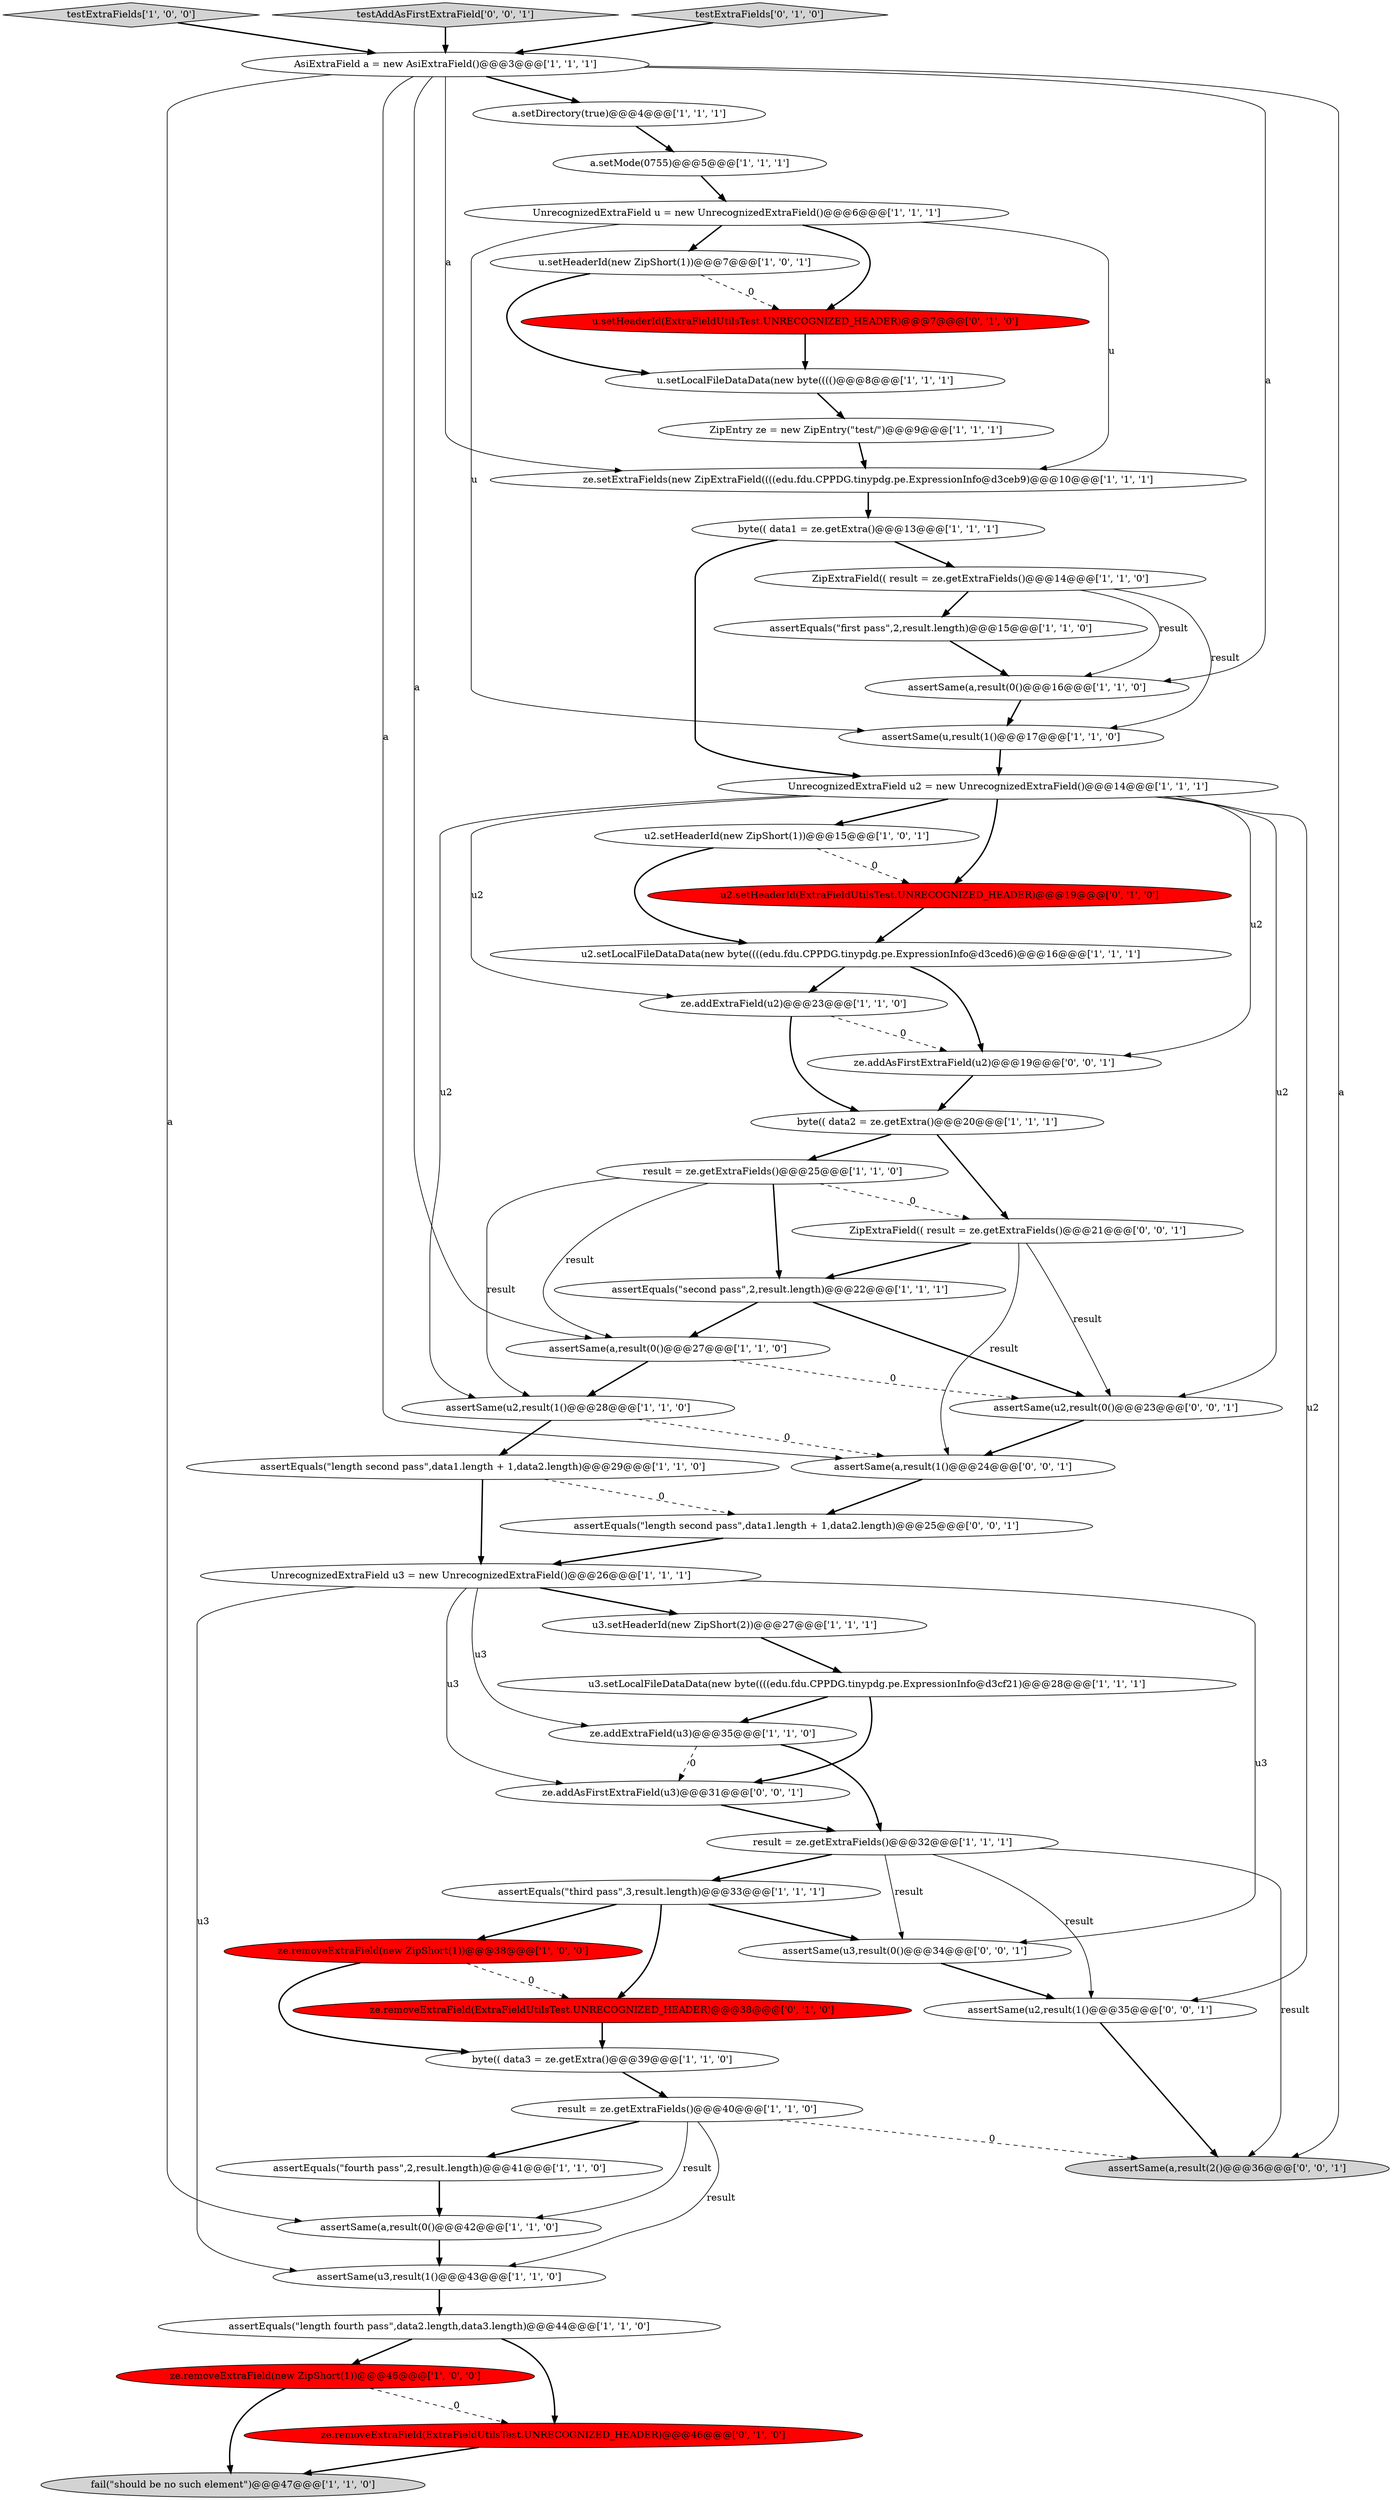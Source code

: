 digraph {
5 [style = filled, label = "byte(( data1 = ze.getExtra()@@@13@@@['1', '1', '1']", fillcolor = white, shape = ellipse image = "AAA0AAABBB1BBB"];
24 [style = filled, label = "ZipEntry ze = new ZipEntry(\"test/\")@@@9@@@['1', '1', '1']", fillcolor = white, shape = ellipse image = "AAA0AAABBB1BBB"];
53 [style = filled, label = "assertSame(u3,result(0()@@@34@@@['0', '0', '1']", fillcolor = white, shape = ellipse image = "AAA0AAABBB3BBB"];
33 [style = filled, label = "ze.setExtraFields(new ZipExtraField((((edu.fdu.CPPDG.tinypdg.pe.ExpressionInfo@d3ceb9)@@@10@@@['1', '1', '1']", fillcolor = white, shape = ellipse image = "AAA0AAABBB1BBB"];
52 [style = filled, label = "ze.addAsFirstExtraField(u3)@@@31@@@['0', '0', '1']", fillcolor = white, shape = ellipse image = "AAA0AAABBB3BBB"];
36 [style = filled, label = "assertEquals(\"third pass\",3,result.length)@@@33@@@['1', '1', '1']", fillcolor = white, shape = ellipse image = "AAA0AAABBB1BBB"];
32 [style = filled, label = "testExtraFields['1', '0', '0']", fillcolor = lightgray, shape = diamond image = "AAA0AAABBB1BBB"];
49 [style = filled, label = "testAddAsFirstExtraField['0', '0', '1']", fillcolor = lightgray, shape = diamond image = "AAA0AAABBB3BBB"];
40 [style = filled, label = "u.setHeaderId(ExtraFieldUtilsTest.UNRECOGNIZED_HEADER)@@@7@@@['0', '1', '0']", fillcolor = red, shape = ellipse image = "AAA1AAABBB2BBB"];
15 [style = filled, label = "UnrecognizedExtraField u2 = new UnrecognizedExtraField()@@@14@@@['1', '1', '1']", fillcolor = white, shape = ellipse image = "AAA0AAABBB1BBB"];
38 [style = filled, label = "result = ze.getExtraFields()@@@40@@@['1', '1', '0']", fillcolor = white, shape = ellipse image = "AAA0AAABBB1BBB"];
1 [style = filled, label = "assertSame(a,result(0()@@@42@@@['1', '1', '0']", fillcolor = white, shape = ellipse image = "AAA0AAABBB1BBB"];
18 [style = filled, label = "assertEquals(\"fourth pass\",2,result.length)@@@41@@@['1', '1', '0']", fillcolor = white, shape = ellipse image = "AAA0AAABBB1BBB"];
10 [style = filled, label = "result = ze.getExtraFields()@@@25@@@['1', '1', '0']", fillcolor = white, shape = ellipse image = "AAA0AAABBB1BBB"];
27 [style = filled, label = "ze.addExtraField(u2)@@@23@@@['1', '1', '0']", fillcolor = white, shape = ellipse image = "AAA0AAABBB1BBB"];
7 [style = filled, label = "u3.setLocalFileDataData(new byte((((edu.fdu.CPPDG.tinypdg.pe.ExpressionInfo@d3cf21)@@@28@@@['1', '1', '1']", fillcolor = white, shape = ellipse image = "AAA0AAABBB1BBB"];
48 [style = filled, label = "assertSame(u2,result(0()@@@23@@@['0', '0', '1']", fillcolor = white, shape = ellipse image = "AAA0AAABBB3BBB"];
4 [style = filled, label = "u2.setLocalFileDataData(new byte((((edu.fdu.CPPDG.tinypdg.pe.ExpressionInfo@d3ced6)@@@16@@@['1', '1', '1']", fillcolor = white, shape = ellipse image = "AAA0AAABBB1BBB"];
26 [style = filled, label = "ze.removeExtraField(new ZipShort(1))@@@46@@@['1', '0', '0']", fillcolor = red, shape = ellipse image = "AAA1AAABBB1BBB"];
41 [style = filled, label = "u2.setHeaderId(ExtraFieldUtilsTest.UNRECOGNIZED_HEADER)@@@19@@@['0', '1', '0']", fillcolor = red, shape = ellipse image = "AAA1AAABBB2BBB"];
50 [style = filled, label = "ze.addAsFirstExtraField(u2)@@@19@@@['0', '0', '1']", fillcolor = white, shape = ellipse image = "AAA0AAABBB3BBB"];
16 [style = filled, label = "assertEquals(\"length second pass\",data1.length + 1,data2.length)@@@29@@@['1', '1', '0']", fillcolor = white, shape = ellipse image = "AAA0AAABBB1BBB"];
39 [style = filled, label = "ze.removeExtraField(ExtraFieldUtilsTest.UNRECOGNIZED_HEADER)@@@38@@@['0', '1', '0']", fillcolor = red, shape = ellipse image = "AAA1AAABBB2BBB"];
43 [style = filled, label = "testExtraFields['0', '1', '0']", fillcolor = lightgray, shape = diamond image = "AAA0AAABBB2BBB"];
14 [style = filled, label = "u.setHeaderId(new ZipShort(1))@@@7@@@['1', '0', '1']", fillcolor = white, shape = ellipse image = "AAA0AAABBB1BBB"];
45 [style = filled, label = "ZipExtraField(( result = ze.getExtraFields()@@@21@@@['0', '0', '1']", fillcolor = white, shape = ellipse image = "AAA0AAABBB3BBB"];
6 [style = filled, label = "assertEquals(\"second pass\",2,result.length)@@@22@@@['1', '1', '1']", fillcolor = white, shape = ellipse image = "AAA0AAABBB1BBB"];
37 [style = filled, label = "assertSame(u,result(1()@@@17@@@['1', '1', '0']", fillcolor = white, shape = ellipse image = "AAA0AAABBB1BBB"];
0 [style = filled, label = "UnrecognizedExtraField u = new UnrecognizedExtraField()@@@6@@@['1', '1', '1']", fillcolor = white, shape = ellipse image = "AAA0AAABBB1BBB"];
2 [style = filled, label = "assertSame(a,result(0()@@@27@@@['1', '1', '0']", fillcolor = white, shape = ellipse image = "AAA0AAABBB1BBB"];
19 [style = filled, label = "UnrecognizedExtraField u3 = new UnrecognizedExtraField()@@@26@@@['1', '1', '1']", fillcolor = white, shape = ellipse image = "AAA0AAABBB1BBB"];
44 [style = filled, label = "assertSame(u2,result(1()@@@35@@@['0', '0', '1']", fillcolor = white, shape = ellipse image = "AAA0AAABBB3BBB"];
17 [style = filled, label = "u2.setHeaderId(new ZipShort(1))@@@15@@@['1', '0', '1']", fillcolor = white, shape = ellipse image = "AAA0AAABBB1BBB"];
8 [style = filled, label = "u3.setHeaderId(new ZipShort(2))@@@27@@@['1', '1', '1']", fillcolor = white, shape = ellipse image = "AAA0AAABBB1BBB"];
30 [style = filled, label = "byte(( data2 = ze.getExtra()@@@20@@@['1', '1', '1']", fillcolor = white, shape = ellipse image = "AAA0AAABBB1BBB"];
13 [style = filled, label = "a.setDirectory(true)@@@4@@@['1', '1', '1']", fillcolor = white, shape = ellipse image = "AAA0AAABBB1BBB"];
29 [style = filled, label = "a.setMode(0755)@@@5@@@['1', '1', '1']", fillcolor = white, shape = ellipse image = "AAA0AAABBB1BBB"];
22 [style = filled, label = "AsiExtraField a = new AsiExtraField()@@@3@@@['1', '1', '1']", fillcolor = white, shape = ellipse image = "AAA0AAABBB1BBB"];
51 [style = filled, label = "assertSame(a,result(1()@@@24@@@['0', '0', '1']", fillcolor = white, shape = ellipse image = "AAA0AAABBB3BBB"];
46 [style = filled, label = "assertSame(a,result(2()@@@36@@@['0', '0', '1']", fillcolor = lightgray, shape = ellipse image = "AAA0AAABBB3BBB"];
34 [style = filled, label = "u.setLocalFileDataData(new byte(((()@@@8@@@['1', '1', '1']", fillcolor = white, shape = ellipse image = "AAA0AAABBB1BBB"];
20 [style = filled, label = "assertEquals(\"first pass\",2,result.length)@@@15@@@['1', '1', '0']", fillcolor = white, shape = ellipse image = "AAA0AAABBB1BBB"];
3 [style = filled, label = "fail(\"should be no such element\")@@@47@@@['1', '1', '0']", fillcolor = lightgray, shape = ellipse image = "AAA0AAABBB1BBB"];
9 [style = filled, label = "result = ze.getExtraFields()@@@32@@@['1', '1', '1']", fillcolor = white, shape = ellipse image = "AAA0AAABBB1BBB"];
35 [style = filled, label = "assertSame(u3,result(1()@@@43@@@['1', '1', '0']", fillcolor = white, shape = ellipse image = "AAA0AAABBB1BBB"];
42 [style = filled, label = "ze.removeExtraField(ExtraFieldUtilsTest.UNRECOGNIZED_HEADER)@@@46@@@['0', '1', '0']", fillcolor = red, shape = ellipse image = "AAA1AAABBB2BBB"];
47 [style = filled, label = "assertEquals(\"length second pass\",data1.length + 1,data2.length)@@@25@@@['0', '0', '1']", fillcolor = white, shape = ellipse image = "AAA0AAABBB3BBB"];
11 [style = filled, label = "ze.removeExtraField(new ZipShort(1))@@@38@@@['1', '0', '0']", fillcolor = red, shape = ellipse image = "AAA1AAABBB1BBB"];
23 [style = filled, label = "assertEquals(\"length fourth pass\",data2.length,data3.length)@@@44@@@['1', '1', '0']", fillcolor = white, shape = ellipse image = "AAA0AAABBB1BBB"];
28 [style = filled, label = "ze.addExtraField(u3)@@@35@@@['1', '1', '0']", fillcolor = white, shape = ellipse image = "AAA0AAABBB1BBB"];
12 [style = filled, label = "ZipExtraField(( result = ze.getExtraFields()@@@14@@@['1', '1', '0']", fillcolor = white, shape = ellipse image = "AAA0AAABBB1BBB"];
21 [style = filled, label = "assertSame(a,result(0()@@@16@@@['1', '1', '0']", fillcolor = white, shape = ellipse image = "AAA0AAABBB1BBB"];
25 [style = filled, label = "byte(( data3 = ze.getExtra()@@@39@@@['1', '1', '0']", fillcolor = white, shape = ellipse image = "AAA0AAABBB1BBB"];
31 [style = filled, label = "assertSame(u2,result(1()@@@28@@@['1', '1', '0']", fillcolor = white, shape = ellipse image = "AAA0AAABBB1BBB"];
32->22 [style = bold, label=""];
36->53 [style = bold, label=""];
29->0 [style = bold, label=""];
28->9 [style = bold, label=""];
5->15 [style = bold, label=""];
53->44 [style = bold, label=""];
37->15 [style = bold, label=""];
7->52 [style = bold, label=""];
36->11 [style = bold, label=""];
49->22 [style = bold, label=""];
45->51 [style = solid, label="result"];
9->46 [style = solid, label="result"];
17->41 [style = dashed, label="0"];
44->46 [style = bold, label=""];
35->23 [style = bold, label=""];
15->17 [style = bold, label=""];
0->14 [style = bold, label=""];
48->51 [style = bold, label=""];
16->47 [style = dashed, label="0"];
34->24 [style = bold, label=""];
15->44 [style = solid, label="u2"];
45->6 [style = bold, label=""];
11->39 [style = dashed, label="0"];
51->47 [style = bold, label=""];
22->2 [style = solid, label="a"];
15->41 [style = bold, label=""];
42->3 [style = bold, label=""];
0->40 [style = bold, label=""];
10->2 [style = solid, label="result"];
10->31 [style = solid, label="result"];
28->52 [style = dashed, label="0"];
22->13 [style = bold, label=""];
11->25 [style = bold, label=""];
2->31 [style = bold, label=""];
22->46 [style = solid, label="a"];
52->9 [style = bold, label=""];
31->51 [style = dashed, label="0"];
50->30 [style = bold, label=""];
27->30 [style = bold, label=""];
41->4 [style = bold, label=""];
45->48 [style = solid, label="result"];
1->35 [style = bold, label=""];
40->34 [style = bold, label=""];
16->19 [style = bold, label=""];
38->1 [style = solid, label="result"];
0->37 [style = solid, label="u"];
6->2 [style = bold, label=""];
21->37 [style = bold, label=""];
38->18 [style = bold, label=""];
2->48 [style = dashed, label="0"];
18->1 [style = bold, label=""];
43->22 [style = bold, label=""];
30->10 [style = bold, label=""];
39->25 [style = bold, label=""];
0->33 [style = solid, label="u"];
14->40 [style = dashed, label="0"];
27->50 [style = dashed, label="0"];
10->45 [style = dashed, label="0"];
6->48 [style = bold, label=""];
25->38 [style = bold, label=""];
15->48 [style = solid, label="u2"];
26->3 [style = bold, label=""];
12->20 [style = bold, label=""];
15->27 [style = solid, label="u2"];
33->5 [style = bold, label=""];
10->6 [style = bold, label=""];
36->39 [style = bold, label=""];
15->50 [style = solid, label="u2"];
15->31 [style = solid, label="u2"];
19->35 [style = solid, label="u3"];
23->42 [style = bold, label=""];
22->51 [style = solid, label="a"];
9->44 [style = solid, label="result"];
24->33 [style = bold, label=""];
38->35 [style = solid, label="result"];
7->28 [style = bold, label=""];
19->28 [style = solid, label="u3"];
19->52 [style = solid, label="u3"];
4->50 [style = bold, label=""];
17->4 [style = bold, label=""];
19->53 [style = solid, label="u3"];
9->36 [style = bold, label=""];
22->1 [style = solid, label="a"];
12->37 [style = solid, label="result"];
31->16 [style = bold, label=""];
12->21 [style = solid, label="result"];
22->33 [style = solid, label="a"];
23->26 [style = bold, label=""];
14->34 [style = bold, label=""];
38->46 [style = dashed, label="0"];
19->8 [style = bold, label=""];
8->7 [style = bold, label=""];
20->21 [style = bold, label=""];
13->29 [style = bold, label=""];
5->12 [style = bold, label=""];
4->27 [style = bold, label=""];
47->19 [style = bold, label=""];
22->21 [style = solid, label="a"];
9->53 [style = solid, label="result"];
26->42 [style = dashed, label="0"];
30->45 [style = bold, label=""];
}
